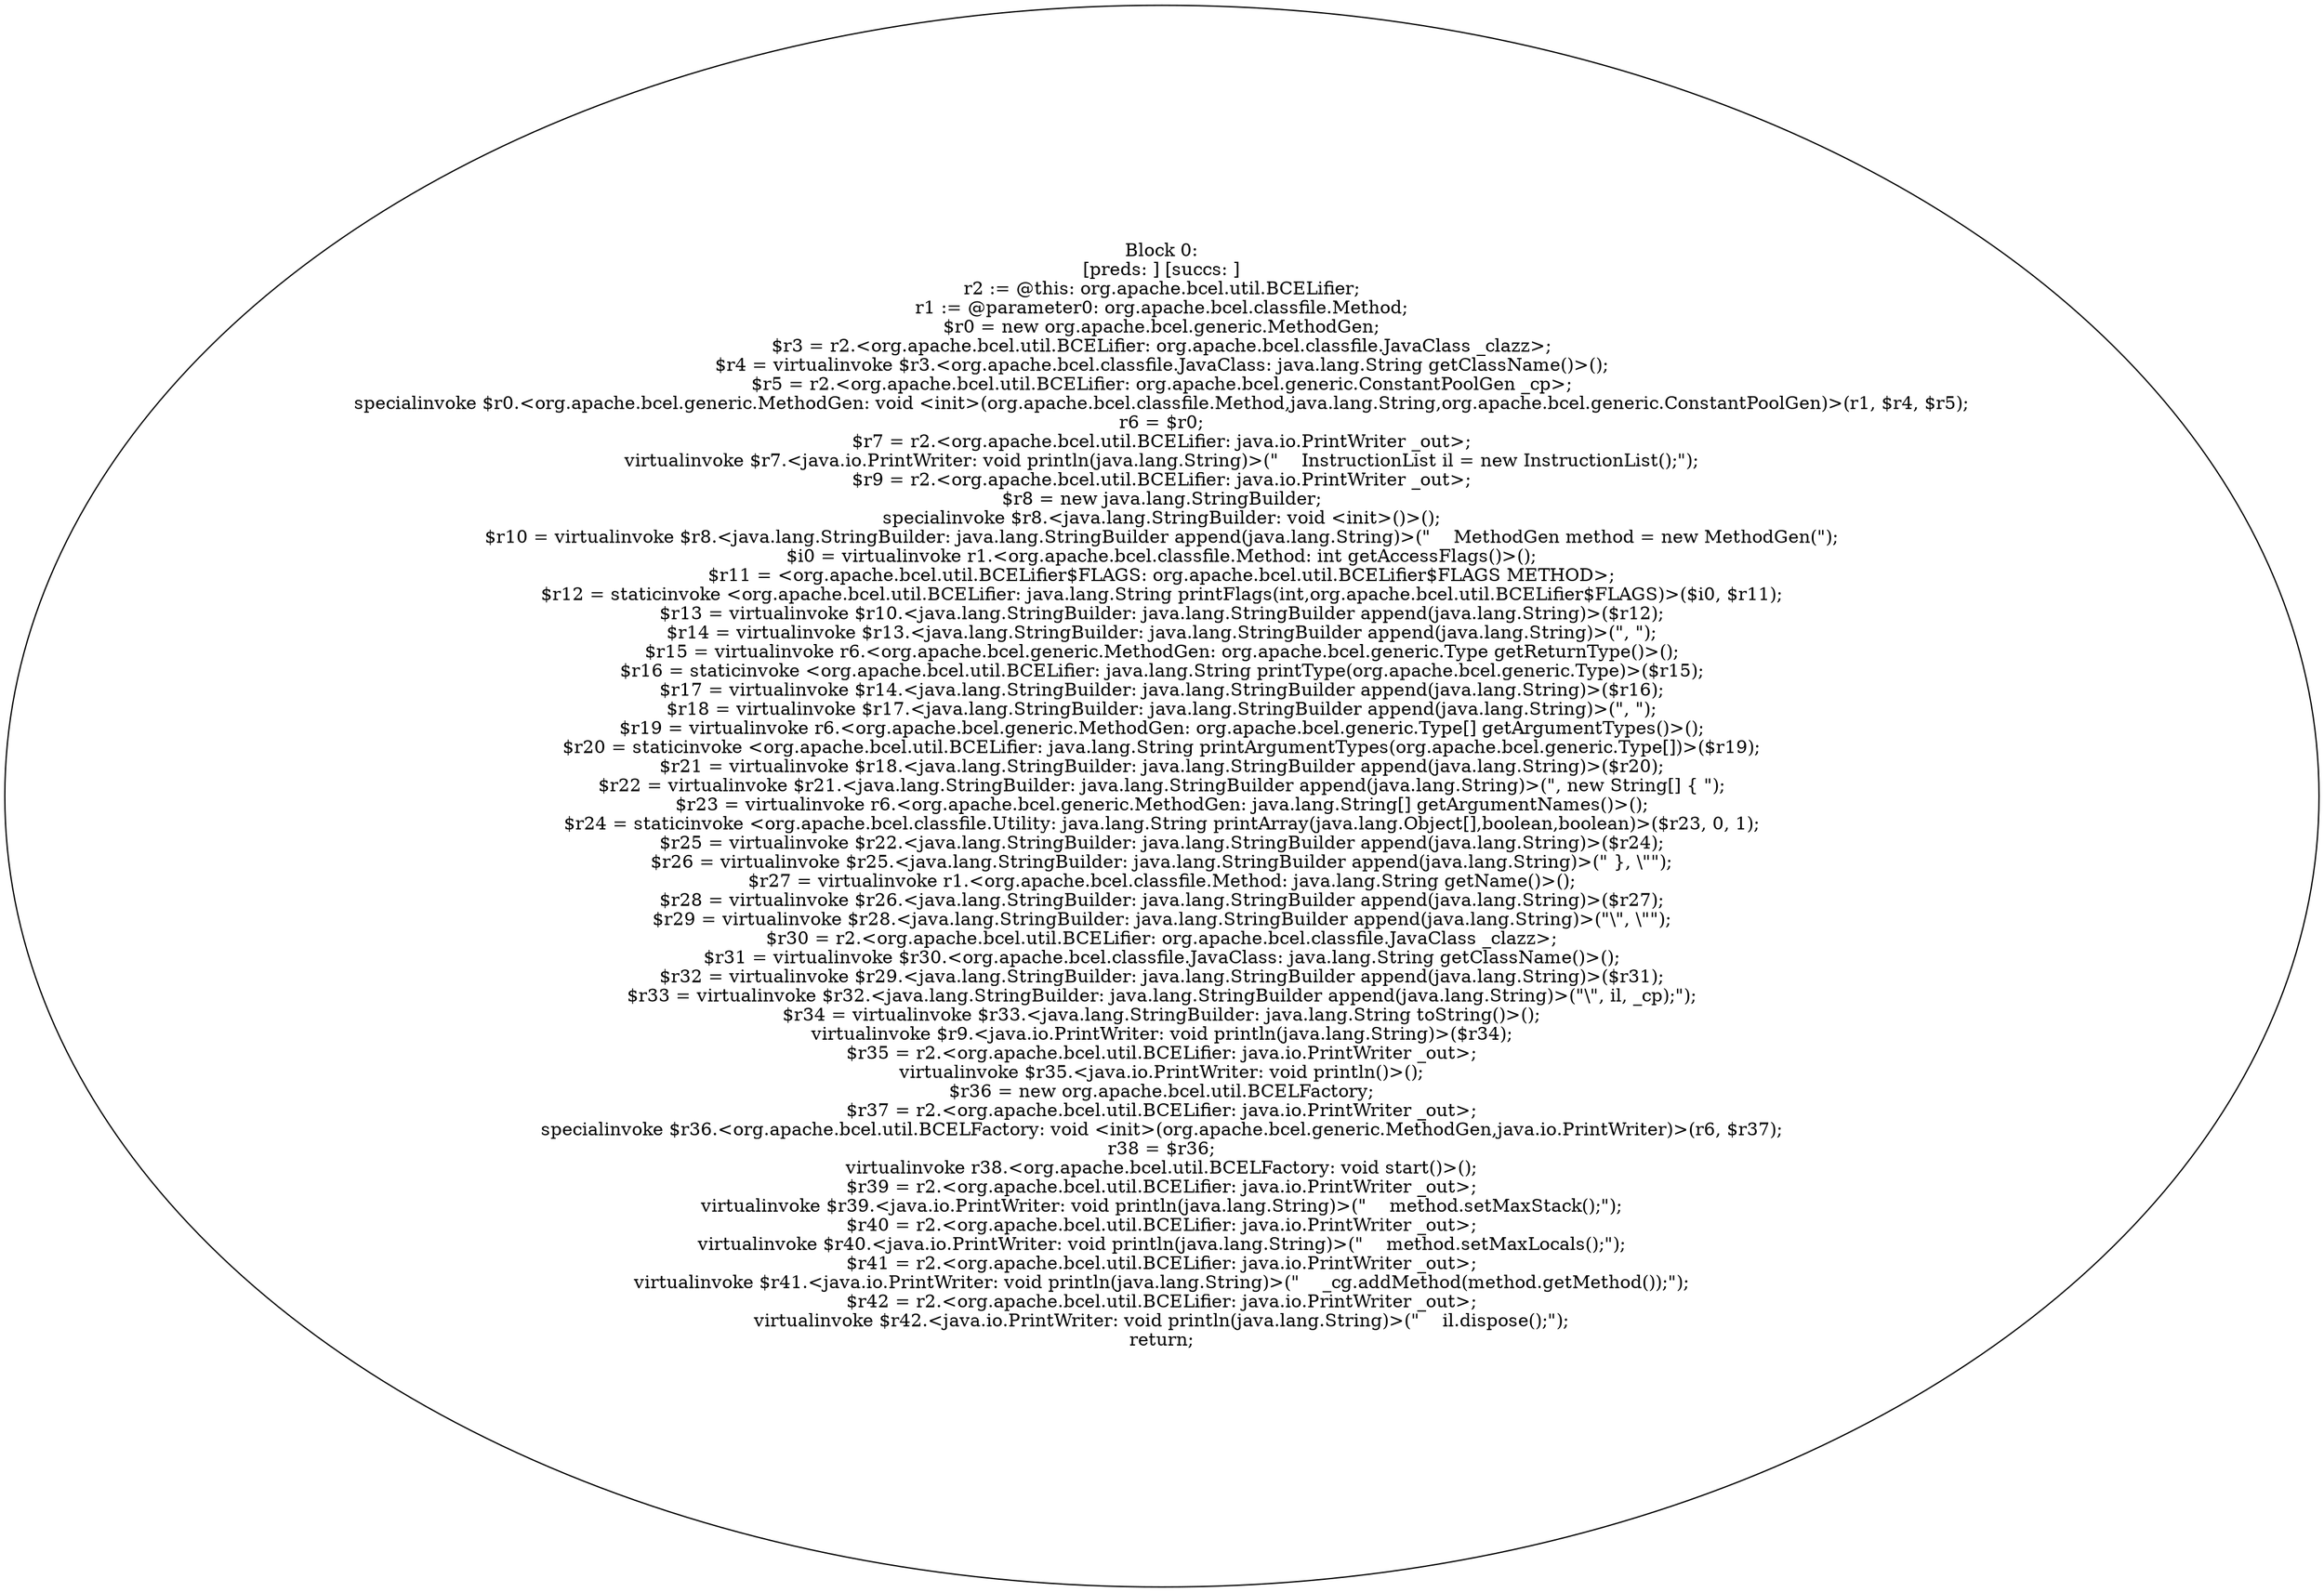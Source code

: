 digraph "unitGraph" {
    "Block 0:
[preds: ] [succs: ]
r2 := @this: org.apache.bcel.util.BCELifier;
r1 := @parameter0: org.apache.bcel.classfile.Method;
$r0 = new org.apache.bcel.generic.MethodGen;
$r3 = r2.<org.apache.bcel.util.BCELifier: org.apache.bcel.classfile.JavaClass _clazz>;
$r4 = virtualinvoke $r3.<org.apache.bcel.classfile.JavaClass: java.lang.String getClassName()>();
$r5 = r2.<org.apache.bcel.util.BCELifier: org.apache.bcel.generic.ConstantPoolGen _cp>;
specialinvoke $r0.<org.apache.bcel.generic.MethodGen: void <init>(org.apache.bcel.classfile.Method,java.lang.String,org.apache.bcel.generic.ConstantPoolGen)>(r1, $r4, $r5);
r6 = $r0;
$r7 = r2.<org.apache.bcel.util.BCELifier: java.io.PrintWriter _out>;
virtualinvoke $r7.<java.io.PrintWriter: void println(java.lang.String)>(\"    InstructionList il = new InstructionList();\");
$r9 = r2.<org.apache.bcel.util.BCELifier: java.io.PrintWriter _out>;
$r8 = new java.lang.StringBuilder;
specialinvoke $r8.<java.lang.StringBuilder: void <init>()>();
$r10 = virtualinvoke $r8.<java.lang.StringBuilder: java.lang.StringBuilder append(java.lang.String)>(\"    MethodGen method = new MethodGen(\");
$i0 = virtualinvoke r1.<org.apache.bcel.classfile.Method: int getAccessFlags()>();
$r11 = <org.apache.bcel.util.BCELifier$FLAGS: org.apache.bcel.util.BCELifier$FLAGS METHOD>;
$r12 = staticinvoke <org.apache.bcel.util.BCELifier: java.lang.String printFlags(int,org.apache.bcel.util.BCELifier$FLAGS)>($i0, $r11);
$r13 = virtualinvoke $r10.<java.lang.StringBuilder: java.lang.StringBuilder append(java.lang.String)>($r12);
$r14 = virtualinvoke $r13.<java.lang.StringBuilder: java.lang.StringBuilder append(java.lang.String)>(\", \");
$r15 = virtualinvoke r6.<org.apache.bcel.generic.MethodGen: org.apache.bcel.generic.Type getReturnType()>();
$r16 = staticinvoke <org.apache.bcel.util.BCELifier: java.lang.String printType(org.apache.bcel.generic.Type)>($r15);
$r17 = virtualinvoke $r14.<java.lang.StringBuilder: java.lang.StringBuilder append(java.lang.String)>($r16);
$r18 = virtualinvoke $r17.<java.lang.StringBuilder: java.lang.StringBuilder append(java.lang.String)>(\", \");
$r19 = virtualinvoke r6.<org.apache.bcel.generic.MethodGen: org.apache.bcel.generic.Type[] getArgumentTypes()>();
$r20 = staticinvoke <org.apache.bcel.util.BCELifier: java.lang.String printArgumentTypes(org.apache.bcel.generic.Type[])>($r19);
$r21 = virtualinvoke $r18.<java.lang.StringBuilder: java.lang.StringBuilder append(java.lang.String)>($r20);
$r22 = virtualinvoke $r21.<java.lang.StringBuilder: java.lang.StringBuilder append(java.lang.String)>(\", new String[] { \");
$r23 = virtualinvoke r6.<org.apache.bcel.generic.MethodGen: java.lang.String[] getArgumentNames()>();
$r24 = staticinvoke <org.apache.bcel.classfile.Utility: java.lang.String printArray(java.lang.Object[],boolean,boolean)>($r23, 0, 1);
$r25 = virtualinvoke $r22.<java.lang.StringBuilder: java.lang.StringBuilder append(java.lang.String)>($r24);
$r26 = virtualinvoke $r25.<java.lang.StringBuilder: java.lang.StringBuilder append(java.lang.String)>(\" }, \\\"\");
$r27 = virtualinvoke r1.<org.apache.bcel.classfile.Method: java.lang.String getName()>();
$r28 = virtualinvoke $r26.<java.lang.StringBuilder: java.lang.StringBuilder append(java.lang.String)>($r27);
$r29 = virtualinvoke $r28.<java.lang.StringBuilder: java.lang.StringBuilder append(java.lang.String)>(\"\\\", \\\"\");
$r30 = r2.<org.apache.bcel.util.BCELifier: org.apache.bcel.classfile.JavaClass _clazz>;
$r31 = virtualinvoke $r30.<org.apache.bcel.classfile.JavaClass: java.lang.String getClassName()>();
$r32 = virtualinvoke $r29.<java.lang.StringBuilder: java.lang.StringBuilder append(java.lang.String)>($r31);
$r33 = virtualinvoke $r32.<java.lang.StringBuilder: java.lang.StringBuilder append(java.lang.String)>(\"\\\", il, _cp);\");
$r34 = virtualinvoke $r33.<java.lang.StringBuilder: java.lang.String toString()>();
virtualinvoke $r9.<java.io.PrintWriter: void println(java.lang.String)>($r34);
$r35 = r2.<org.apache.bcel.util.BCELifier: java.io.PrintWriter _out>;
virtualinvoke $r35.<java.io.PrintWriter: void println()>();
$r36 = new org.apache.bcel.util.BCELFactory;
$r37 = r2.<org.apache.bcel.util.BCELifier: java.io.PrintWriter _out>;
specialinvoke $r36.<org.apache.bcel.util.BCELFactory: void <init>(org.apache.bcel.generic.MethodGen,java.io.PrintWriter)>(r6, $r37);
r38 = $r36;
virtualinvoke r38.<org.apache.bcel.util.BCELFactory: void start()>();
$r39 = r2.<org.apache.bcel.util.BCELifier: java.io.PrintWriter _out>;
virtualinvoke $r39.<java.io.PrintWriter: void println(java.lang.String)>(\"    method.setMaxStack();\");
$r40 = r2.<org.apache.bcel.util.BCELifier: java.io.PrintWriter _out>;
virtualinvoke $r40.<java.io.PrintWriter: void println(java.lang.String)>(\"    method.setMaxLocals();\");
$r41 = r2.<org.apache.bcel.util.BCELifier: java.io.PrintWriter _out>;
virtualinvoke $r41.<java.io.PrintWriter: void println(java.lang.String)>(\"    _cg.addMethod(method.getMethod());\");
$r42 = r2.<org.apache.bcel.util.BCELifier: java.io.PrintWriter _out>;
virtualinvoke $r42.<java.io.PrintWriter: void println(java.lang.String)>(\"    il.dispose();\");
return;
"
}
